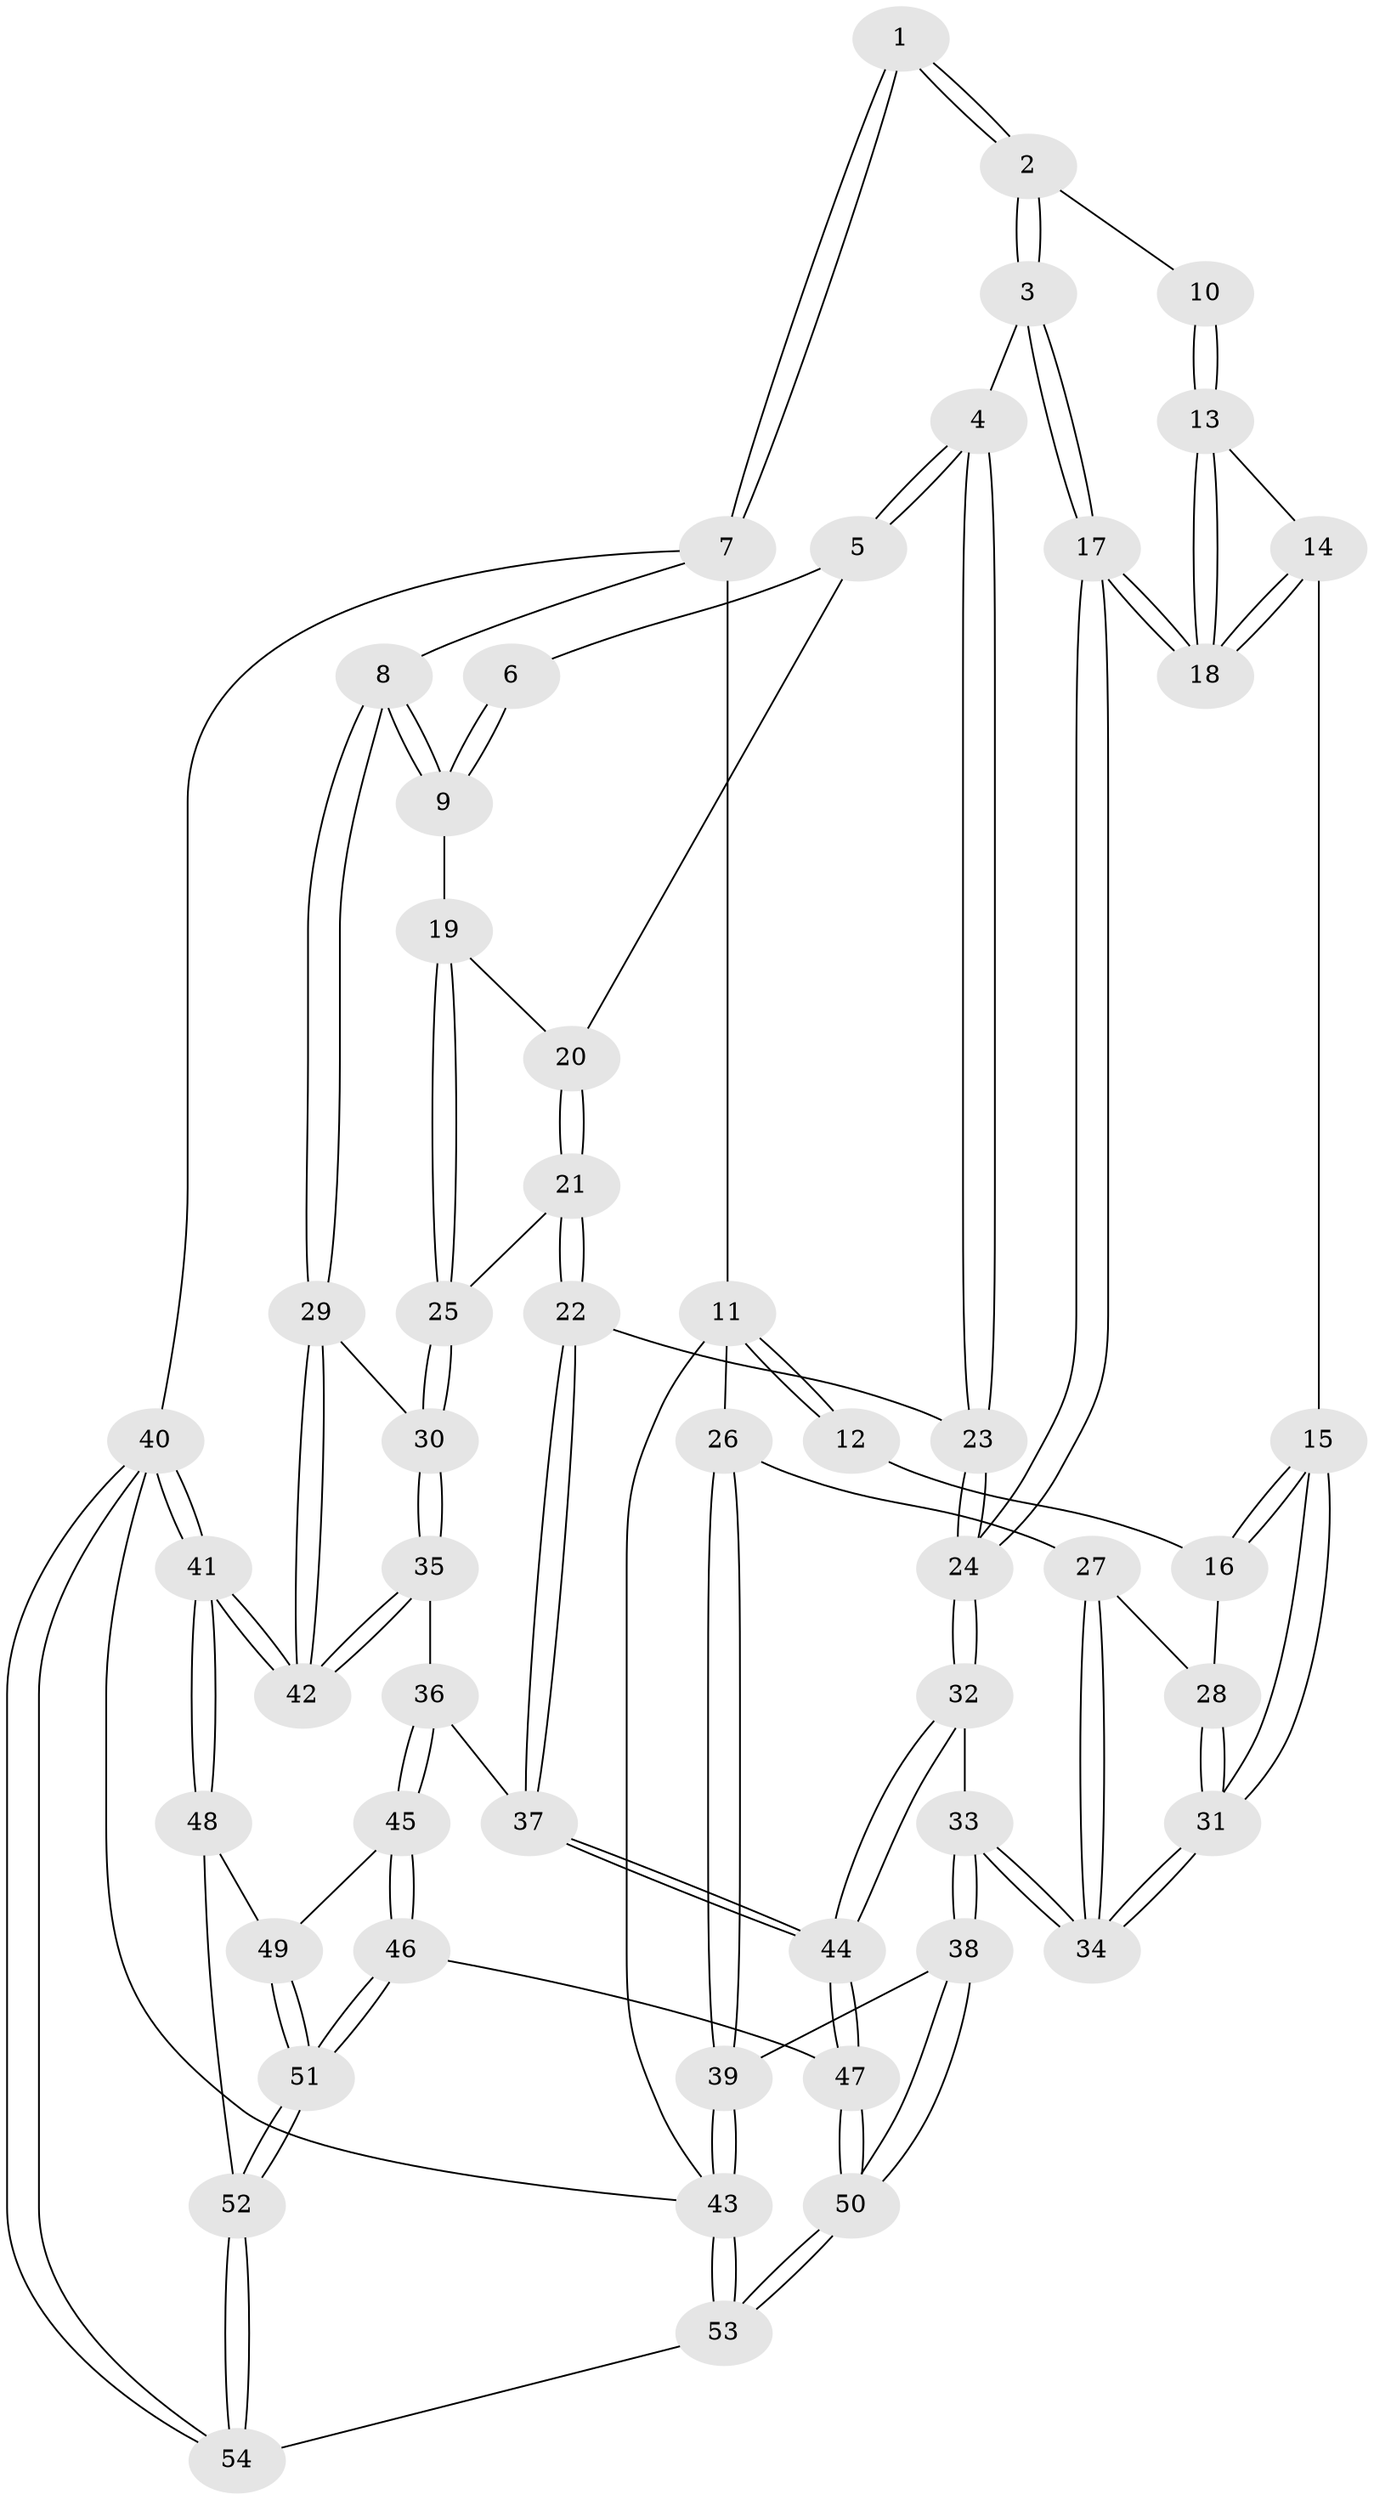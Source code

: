 // coarse degree distribution, {4: 0.3939393939393939, 5: 0.3333333333333333, 3: 0.21212121212121213, 6: 0.030303030303030304, 2: 0.030303030303030304}
// Generated by graph-tools (version 1.1) at 2025/42/03/06/25 10:42:33]
// undirected, 54 vertices, 132 edges
graph export_dot {
graph [start="1"]
  node [color=gray90,style=filled];
  1 [pos="+0.8865698730409729+0"];
  2 [pos="+0.46446792157709765+0"];
  3 [pos="+0.47157697468581783+0"];
  4 [pos="+0.7378648626296874+0.16530021062386435"];
  5 [pos="+0.7963602491476597+0.15975692693311147"];
  6 [pos="+0.8347926036486187+0.09688986806142173"];
  7 [pos="+1+0"];
  8 [pos="+1+0.04109980752050109"];
  9 [pos="+1+0.12589616605249349"];
  10 [pos="+0.28570786316349484+0"];
  11 [pos="+0+0"];
  12 [pos="+0.25768615738055867+0"];
  13 [pos="+0.3197623980031057+0.22115419073243742"];
  14 [pos="+0.25844179814921087+0.2528892383673695"];
  15 [pos="+0.20978608579467736+0.25765979713312426"];
  16 [pos="+0.18849780635589508+0.16962596162276486"];
  17 [pos="+0.49174028194355013+0.3325445414898023"];
  18 [pos="+0.4653353239744512+0.31919425148215114"];
  19 [pos="+0.9089126152074196+0.2083893331621355"];
  20 [pos="+0.8293883355440799+0.18832719611251758"];
  21 [pos="+0.8273267683326482+0.3588256776065442"];
  22 [pos="+0.6881438493725349+0.41693631482284865"];
  23 [pos="+0.634853097089653+0.38963500101228543"];
  24 [pos="+0.508234368848104+0.3886801566412083"];
  25 [pos="+0.9295767176837423+0.35996469276376686"];
  26 [pos="+0+0.17340500831466998"];
  27 [pos="+0+0.19120738470509746"];
  28 [pos="+0.021002256063080545+0.24331831983247484"];
  29 [pos="+1+0.35625559877340457"];
  30 [pos="+0.9358704158569873+0.36310599312937064"];
  31 [pos="+0.18256378477139054+0.403738006009875"];
  32 [pos="+0.3707645575415859+0.5377839217174396"];
  33 [pos="+0.20430626889830925+0.515610643400494"];
  34 [pos="+0.19540268448364445+0.4775898389384403"];
  35 [pos="+0.9014445554532109+0.5464386993476159"];
  36 [pos="+0.7934914410724104+0.6030078313613805"];
  37 [pos="+0.7880323767468665+0.5946380726638735"];
  38 [pos="+0.017305565464141696+0.6182520707993294"];
  39 [pos="+0+0.6530919638954142"];
  40 [pos="+1+1"];
  41 [pos="+1+0.9330111683507006"];
  42 [pos="+1+0.5670140353342237"];
  43 [pos="+0+1"];
  44 [pos="+0.3992264406529284+0.6010622422303797"];
  45 [pos="+0.7893869471272724+0.6659203732004066"];
  46 [pos="+0.5286088785076319+0.7872986849112655"];
  47 [pos="+0.4573457415069638+0.7486564096935691"];
  48 [pos="+0.9337262248329753+0.7970908926023856"];
  49 [pos="+0.8448222435382563+0.7305074224911942"];
  50 [pos="+0.2777429352488468+0.9166477235819713"];
  51 [pos="+0.6313945631017155+1"];
  52 [pos="+0.6508626464066338+1"];
  53 [pos="+0.14968665822429555+1"];
  54 [pos="+0.6516951632158254+1"];
  1 -- 2;
  1 -- 2;
  1 -- 7;
  1 -- 7;
  2 -- 3;
  2 -- 3;
  2 -- 10;
  3 -- 4;
  3 -- 17;
  3 -- 17;
  4 -- 5;
  4 -- 5;
  4 -- 23;
  4 -- 23;
  5 -- 6;
  5 -- 20;
  6 -- 9;
  6 -- 9;
  7 -- 8;
  7 -- 11;
  7 -- 40;
  8 -- 9;
  8 -- 9;
  8 -- 29;
  8 -- 29;
  9 -- 19;
  10 -- 13;
  10 -- 13;
  11 -- 12;
  11 -- 12;
  11 -- 26;
  11 -- 43;
  12 -- 16;
  13 -- 14;
  13 -- 18;
  13 -- 18;
  14 -- 15;
  14 -- 18;
  14 -- 18;
  15 -- 16;
  15 -- 16;
  15 -- 31;
  15 -- 31;
  16 -- 28;
  17 -- 18;
  17 -- 18;
  17 -- 24;
  17 -- 24;
  19 -- 20;
  19 -- 25;
  19 -- 25;
  20 -- 21;
  20 -- 21;
  21 -- 22;
  21 -- 22;
  21 -- 25;
  22 -- 23;
  22 -- 37;
  22 -- 37;
  23 -- 24;
  23 -- 24;
  24 -- 32;
  24 -- 32;
  25 -- 30;
  25 -- 30;
  26 -- 27;
  26 -- 39;
  26 -- 39;
  27 -- 28;
  27 -- 34;
  27 -- 34;
  28 -- 31;
  28 -- 31;
  29 -- 30;
  29 -- 42;
  29 -- 42;
  30 -- 35;
  30 -- 35;
  31 -- 34;
  31 -- 34;
  32 -- 33;
  32 -- 44;
  32 -- 44;
  33 -- 34;
  33 -- 34;
  33 -- 38;
  33 -- 38;
  35 -- 36;
  35 -- 42;
  35 -- 42;
  36 -- 37;
  36 -- 45;
  36 -- 45;
  37 -- 44;
  37 -- 44;
  38 -- 39;
  38 -- 50;
  38 -- 50;
  39 -- 43;
  39 -- 43;
  40 -- 41;
  40 -- 41;
  40 -- 54;
  40 -- 54;
  40 -- 43;
  41 -- 42;
  41 -- 42;
  41 -- 48;
  41 -- 48;
  43 -- 53;
  43 -- 53;
  44 -- 47;
  44 -- 47;
  45 -- 46;
  45 -- 46;
  45 -- 49;
  46 -- 47;
  46 -- 51;
  46 -- 51;
  47 -- 50;
  47 -- 50;
  48 -- 49;
  48 -- 52;
  49 -- 51;
  49 -- 51;
  50 -- 53;
  50 -- 53;
  51 -- 52;
  51 -- 52;
  52 -- 54;
  52 -- 54;
  53 -- 54;
}

